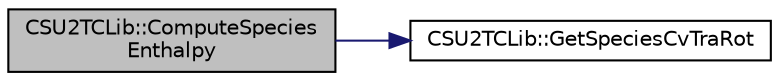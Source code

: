 digraph "CSU2TCLib::ComputeSpeciesEnthalpy"
{
 // LATEX_PDF_SIZE
  edge [fontname="Helvetica",fontsize="10",labelfontname="Helvetica",labelfontsize="10"];
  node [fontname="Helvetica",fontsize="10",shape=record];
  rankdir="LR";
  Node1 [label="CSU2TCLib::ComputeSpecies\lEnthalpy",height=0.2,width=0.4,color="black", fillcolor="grey75", style="filled", fontcolor="black",tooltip="Compute species enthalpies."];
  Node1 -> Node2 [color="midnightblue",fontsize="10",style="solid",fontname="Helvetica"];
  Node2 [label="CSU2TCLib::GetSpeciesCvTraRot",height=0.2,width=0.4,color="black", fillcolor="white", style="filled",URL="$classCSU2TCLib.html#ae404117eec684293e1872161521b27d1",tooltip="Get species T-R specific heats at constant volume."];
}
